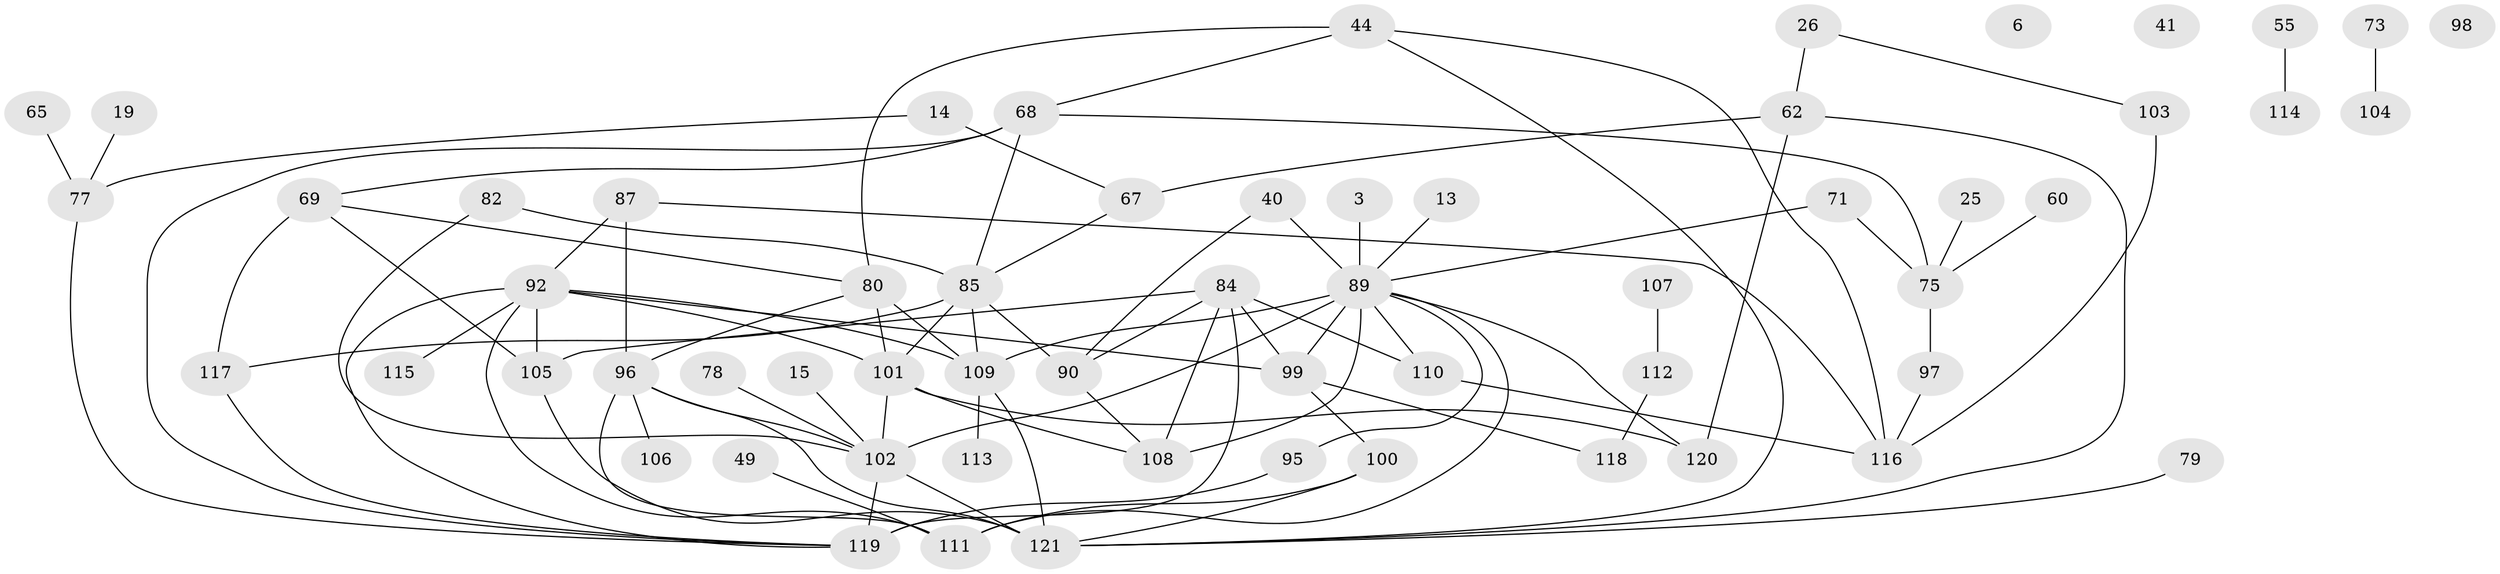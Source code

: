 // original degree distribution, {3: 0.2231404958677686, 1: 0.19008264462809918, 2: 0.2396694214876033, 0: 0.024793388429752067, 6: 0.06611570247933884, 4: 0.12396694214876033, 5: 0.10743801652892562, 8: 0.01652892561983471, 7: 0.008264462809917356}
// Generated by graph-tools (version 1.1) at 2025/40/03/09/25 04:40:15]
// undirected, 60 vertices, 94 edges
graph export_dot {
graph [start="1"]
  node [color=gray90,style=filled];
  3;
  6;
  13;
  14;
  15;
  19;
  25;
  26;
  40 [super="+9"];
  41;
  44;
  49;
  55;
  60;
  62;
  65;
  67 [super="+30"];
  68 [super="+16"];
  69;
  71;
  73;
  75;
  77;
  78;
  79;
  80 [super="+72"];
  82;
  84 [super="+28"];
  85 [super="+39"];
  87 [super="+24"];
  89 [super="+47+70"];
  90;
  92 [super="+11+91"];
  95 [super="+58"];
  96 [super="+29+83+33"];
  97;
  98;
  99 [super="+81"];
  100 [super="+94+45"];
  101 [super="+20+37+86"];
  102 [super="+1+36+93+61"];
  103;
  104;
  105 [super="+51+66"];
  106;
  107;
  108;
  109 [super="+63+54"];
  110;
  111 [super="+42"];
  112;
  113;
  114;
  115;
  116;
  117 [super="+21"];
  118;
  119 [super="+32+76"];
  120 [super="+35"];
  121 [super="+5+57+34"];
  3 -- 89;
  13 -- 89;
  14 -- 77;
  14 -- 67;
  15 -- 102;
  19 -- 77;
  25 -- 75;
  26 -- 62;
  26 -- 103;
  40 -- 89 [weight=2];
  40 -- 90;
  44 -- 80;
  44 -- 116;
  44 -- 68;
  44 -- 121;
  49 -- 111;
  55 -- 114;
  60 -- 75;
  62 -- 67 [weight=2];
  62 -- 120;
  62 -- 121;
  65 -- 77;
  67 -- 85;
  68 -- 69;
  68 -- 85;
  68 -- 75;
  68 -- 119;
  69 -- 105;
  69 -- 117;
  69 -- 80;
  71 -- 75;
  71 -- 89;
  73 -- 104;
  75 -- 97;
  77 -- 119;
  78 -- 102;
  79 -- 121;
  80 -- 96;
  80 -- 101;
  80 -- 109;
  82 -- 85;
  82 -- 102;
  84 -- 108;
  84 -- 119 [weight=3];
  84 -- 105 [weight=2];
  84 -- 90;
  84 -- 110;
  84 -- 99;
  85 -- 90;
  85 -- 109;
  85 -- 117 [weight=2];
  85 -- 101;
  87 -- 116;
  87 -- 96;
  87 -- 92;
  89 -- 111 [weight=2];
  89 -- 102 [weight=3];
  89 -- 99;
  89 -- 108 [weight=3];
  89 -- 120;
  89 -- 109;
  89 -- 110;
  89 -- 95 [weight=2];
  90 -- 108;
  92 -- 115;
  92 -- 109 [weight=2];
  92 -- 105;
  92 -- 99;
  92 -- 119 [weight=2];
  92 -- 111 [weight=2];
  92 -- 101;
  95 -- 119 [weight=2];
  96 -- 121 [weight=2];
  96 -- 102 [weight=2];
  96 -- 106;
  96 -- 111 [weight=2];
  97 -- 116;
  99 -- 118;
  99 -- 100;
  100 -- 111;
  100 -- 121;
  101 -- 102;
  101 -- 108;
  101 -- 120;
  102 -- 119 [weight=4];
  102 -- 121;
  103 -- 116;
  105 -- 121 [weight=2];
  107 -- 112;
  109 -- 121 [weight=2];
  109 -- 113;
  110 -- 116;
  112 -- 118;
  117 -- 119;
}
